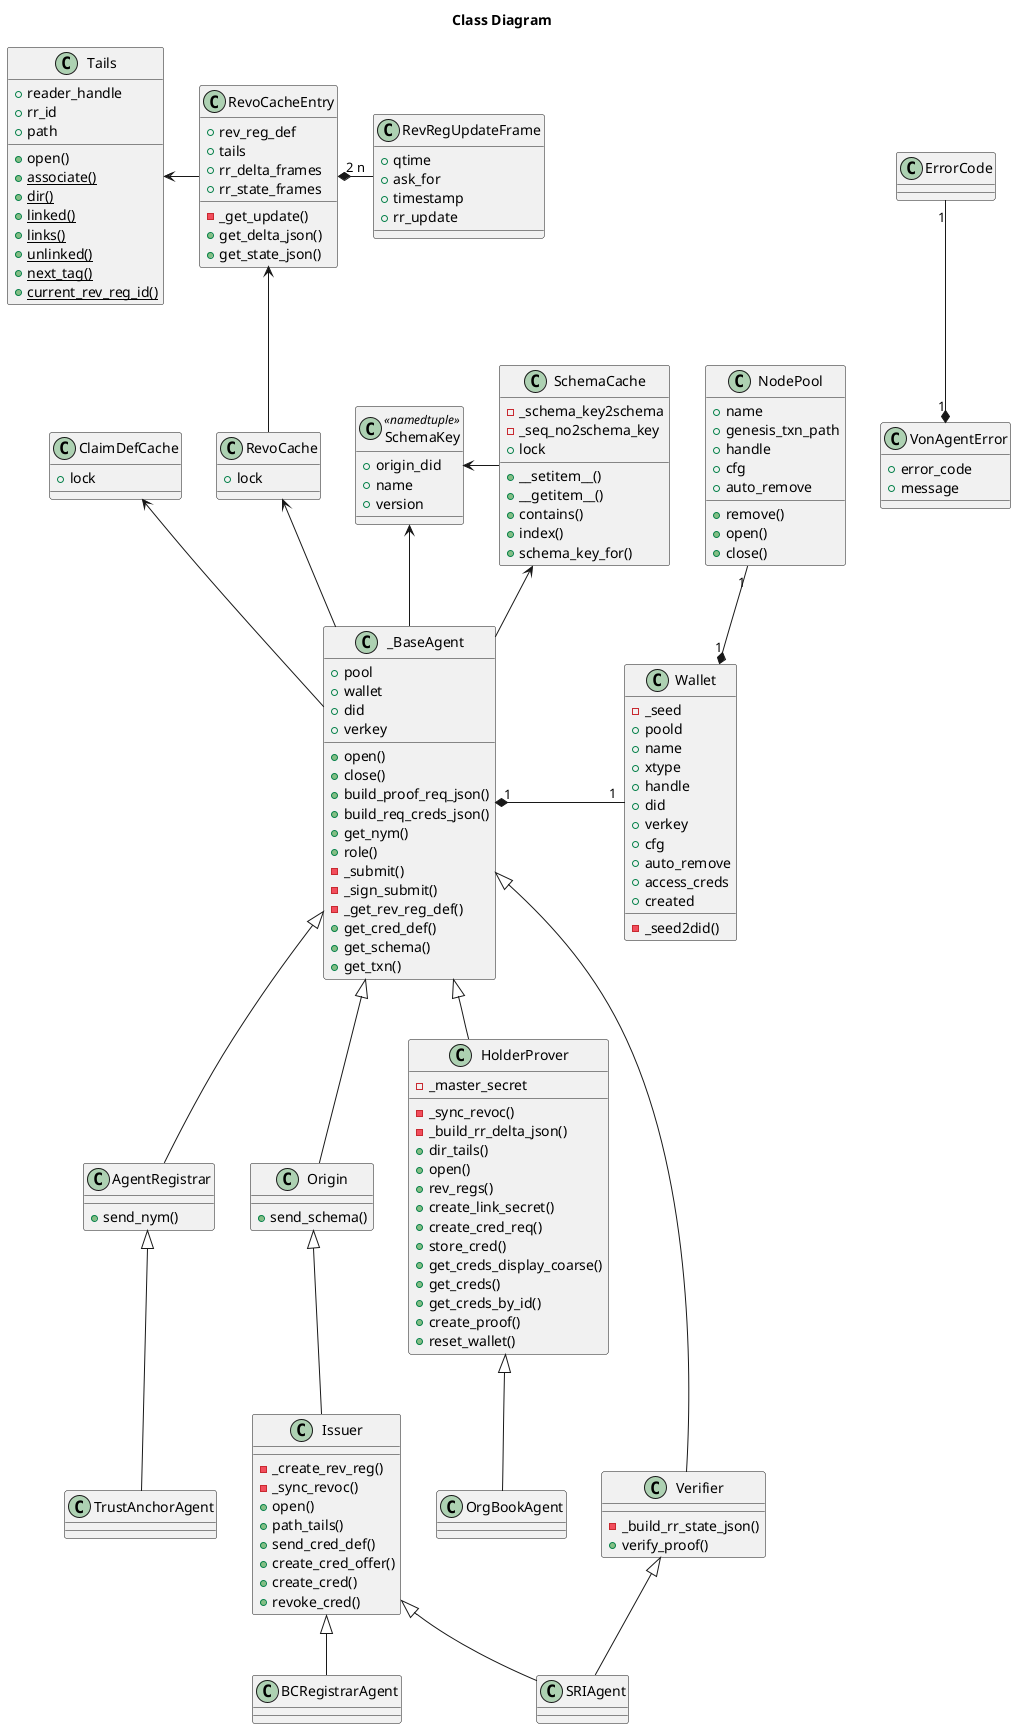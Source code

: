 @startuml
/'
Copyright 2017-2018 Government of Canada - Public Services and Procurement Canada - buyandsell.gc.ca

Licensed under the Apache License, Version 2.0 (the "License");
you may not use this file except in compliance with the License.
You may obtain a copy of the License at

http://www.apache.org/licenses/LICENSE-2.0

Unless required by applicable law or agreed to in writing, software
distributed under the License is distributed on an "AS IS" BASIS,
WITHOUT WARRANTIES OR CONDITIONS OF ANY KIND, either express or implied.
See the License for the specific language governing permissions and
limitations under the License.
'/

title Class Diagram

class ErrorCode {
}

class VonAgentError {
    +error_code
    +message
}

class SchemaKey << namedtuple >> {
    +origin_did
    +name
    +version
}

class SchemaCache {
    -_schema_key2schema
    -_seq_no2schema_key
    +lock
    +__setitem__()
    +__getitem__()
    +contains()
    +index()
    +schema_key_for()
}

class ClaimDefCache{
    +lock
}

class Tails {
    +reader_handle
    +rr_id
    +path
    +open()
    {static} +associate()
    {static} +dir()
    {static} +linked()
    {static} +links()
    {static} +unlinked()
    {static} +next_tag()
    {static} +current_rev_reg_id()
}

class RevoCacheEntry {
    +rev_reg_def
    +tails
    -_get_update()
    +rr_delta_frames
    +rr_state_frames
    +get_delta_json()
    +get_state_json()
}

class RevRegUpdateFrame {
    +qtime
    +ask_for
    +timestamp
    +rr_update
}

class RevoCache{
    +lock
}

class Wallet {
    -_seed2did()
    -_seed
    +poold
    +name
    +xtype
    +handle
    +did
    +verkey
    +cfg
    +auto_remove
    +access_creds
    +created
}

class NodePool {
    +name
    +genesis_txn_path
    +handle
    +cfg
    +auto_remove
    +remove()
    +open()
    +close()
}

class _BaseAgent {
    +pool
    +wallet
    +did
    +verkey
    +open()
    +close()
    +build_proof_req_json()
    +build_req_creds_json()
    +get_nym()
    +role()
    -_submit()
    -_sign_submit()
    -_get_rev_reg_def()
    +get_cred_def()
    +get_schema()
    +get_txn()
}

class AgentRegistrar {
    +send_nym()
}

class Origin {
    +send_schema()
}

class Issuer {
    -_create_rev_reg()
    -_sync_revoc()
    +open()
    +path_tails()
    +send_cred_def()
    +create_cred_offer()
    +create_cred()
    +revoke_cred()
}

class HolderProver {
    -_master_secret
    -_sync_revoc()
    -_build_rr_delta_json()
    +dir_tails()
    +open()
    +rev_regs()
    +create_link_secret()
    +create_cred_req()
    +store_cred()
    +get_creds_display_coarse()
    +get_creds()
    +get_creds_by_id()
    +create_proof()
    +reset_wallet()
}

class Verifier {
    -_build_rr_state_json()
    +verify_proof()
}

class TrustAnchorAgent {
}

class SRIAgent {
}

class BCRegistrarAgent {
}

class OrgBookAgent {
}

VonAgentError "1" *-up- "1" ErrorCode
SchemaCache -left-> SchemaKey
_BaseAgent -left-> SchemaKey

_BaseAgent -up-> SchemaCache
_BaseAgent "1" *-right- "1" Wallet
Wallet "1" *-up- "1" NodePool

RevoCacheEntry -left-> Tails
RevoCacheEntry "2" *-right- "n" RevRegUpdateFrame
RevoCache -up-> RevoCacheEntry

_BaseAgent -up-> RevoCache

_BaseAgent -up-> ClaimDefCache
_BaseAgent <|-down- AgentRegistrar
_BaseAgent <|-down- Origin
_BaseAgent <|-down- HolderProver
_BaseAgent <|-down- Verifier

AgentRegistrar <|-down- TrustAnchorAgent
Origin <|-down- Issuer

Issuer <|-down- SRIAgent
Verifier <|-down- SRIAgent

Issuer <|-down- BCRegistrarAgent

HolderProver <|-down- OrgBookAgent

@enduml
